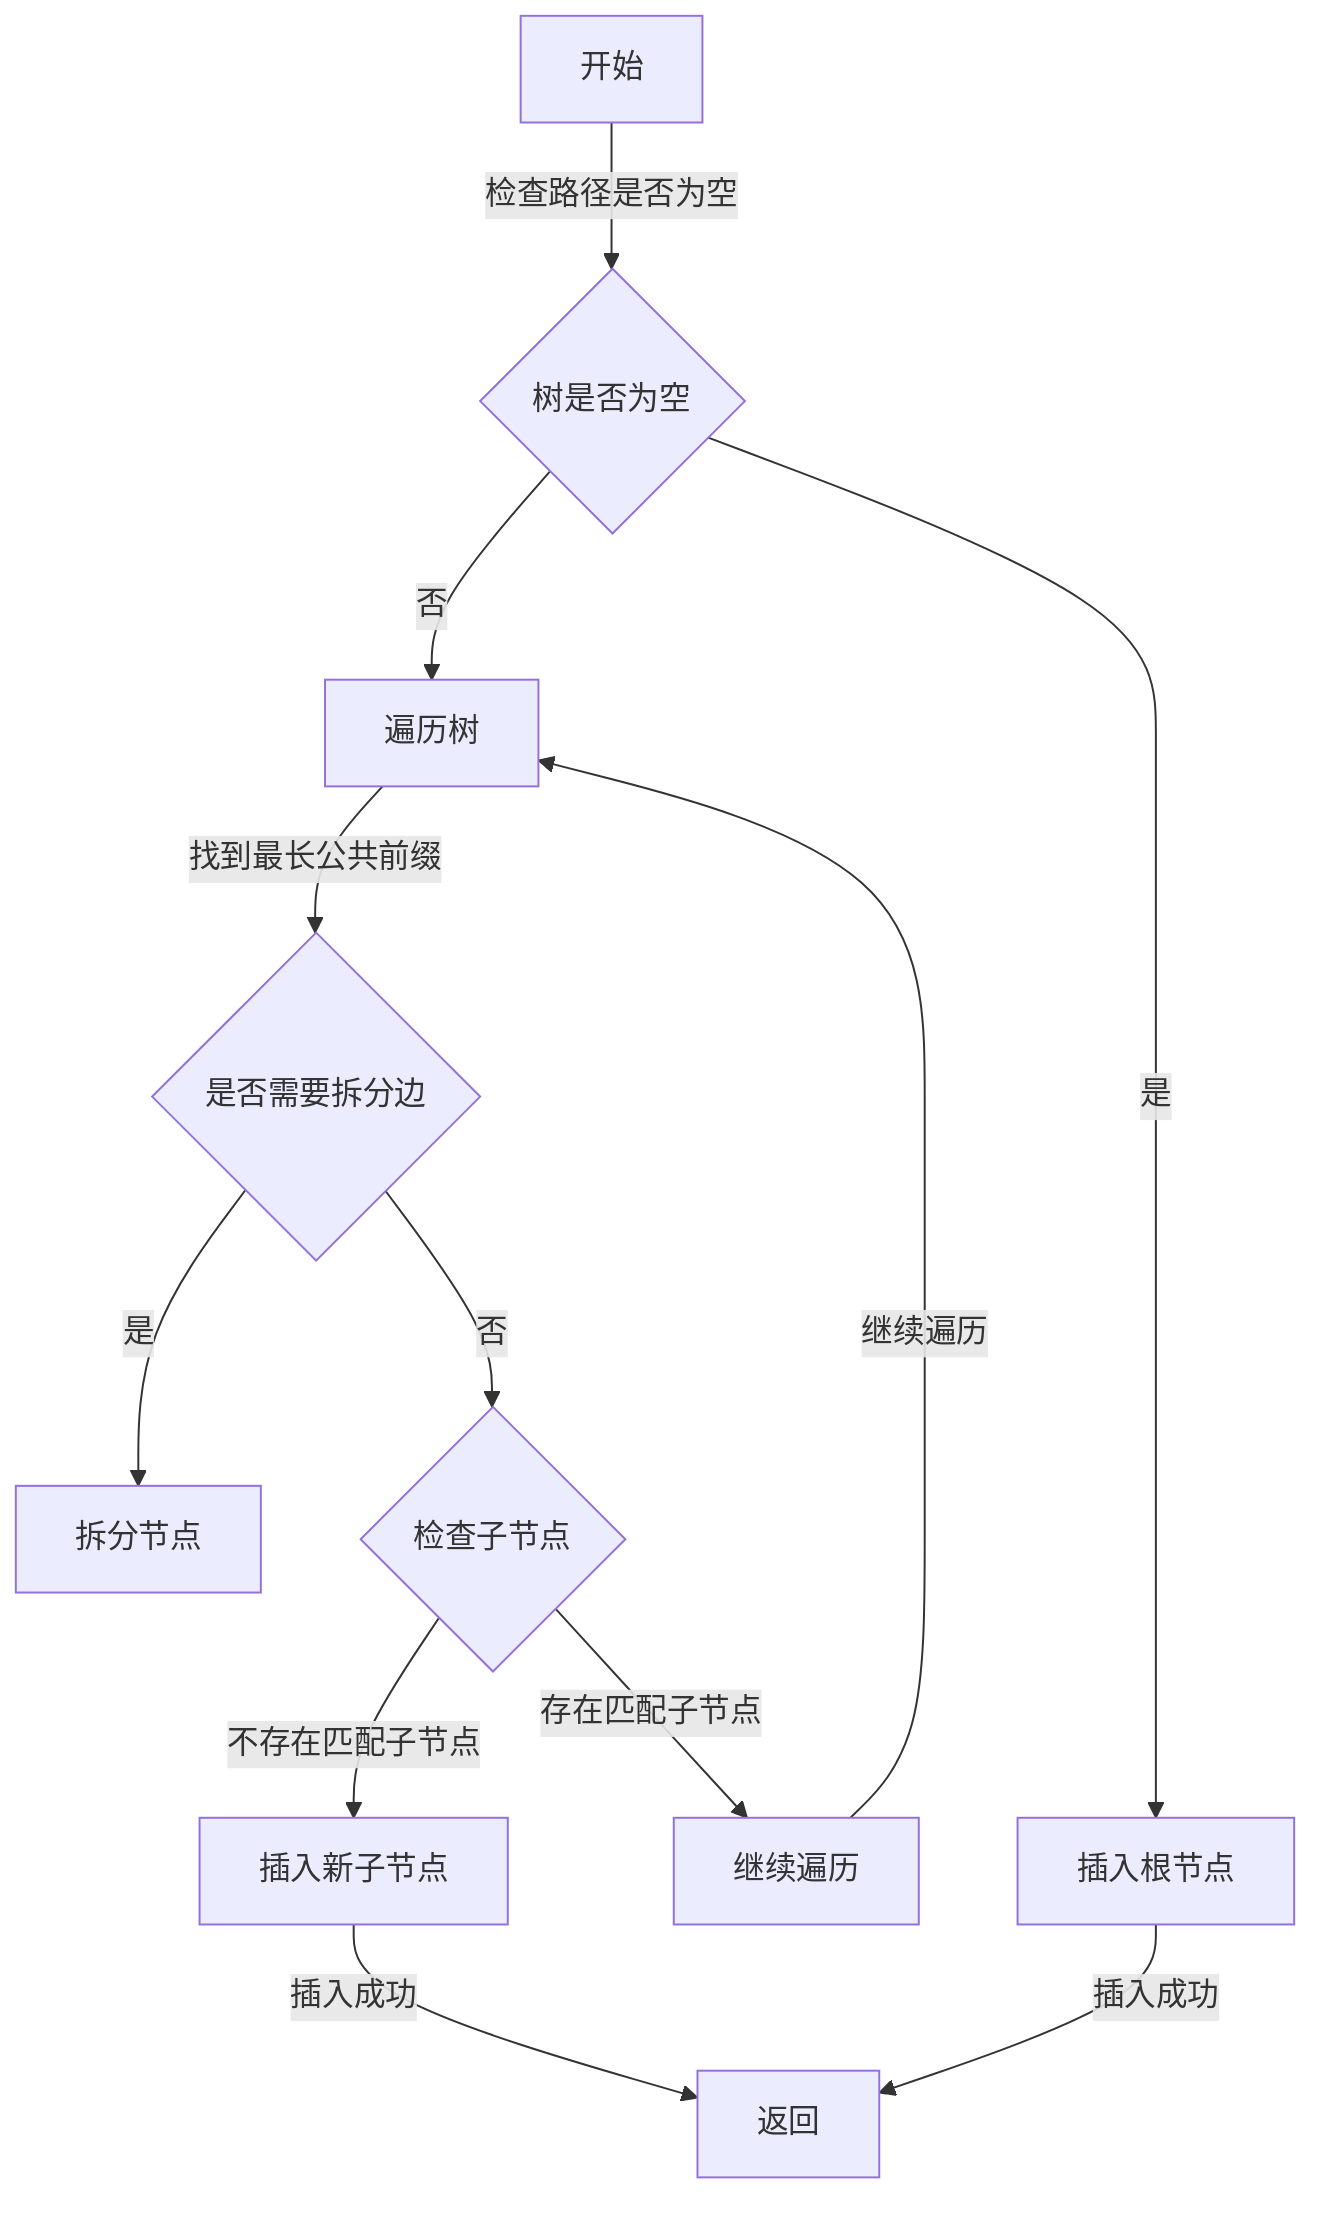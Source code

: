 flowchart TD
    Start[开始] -->|检查路径是否为空| EmptyTree{树是否为空}
    EmptyTree -->|是| InsertRoot[插入根节点]
    EmptyTree -->|否| WalkTree[遍历树]
    WalkTree -->|找到最长公共前缀| SplitEdge{是否需要拆分边}
    SplitEdge -->|是| SplitNode[拆分节点]
    SplitEdge -->|否| CheckChildren{检查子节点}
    CheckChildren -->|存在匹配子节点| ContinueWalk[继续遍历]
    CheckChildren -->|不存在匹配子节点| InsertChild[插入新子节点]
    InsertChild -->|插入成功| Return[返回]
    ContinueWalk -->|继续遍历| WalkTree
    InsertRoot -->|插入成功| Return